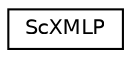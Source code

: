 digraph "Graphical Class Hierarchy"
{
 // LATEX_PDF_SIZE
  edge [fontname="Helvetica",fontsize="10",labelfontname="Helvetica",labelfontsize="10"];
  node [fontname="Helvetica",fontsize="10",shape=record];
  rankdir="LR";
  Node0 [label="ScXMLP",height=0.2,width=0.4,color="black", fillcolor="white", style="filled",URL="$classScXMLP.html",tooltip=" "];
}
